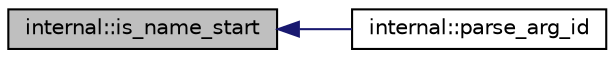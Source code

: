 digraph "internal::is_name_start"
{
  edge [fontname="Helvetica",fontsize="10",labelfontname="Helvetica",labelfontsize="10"];
  node [fontname="Helvetica",fontsize="10",shape=record];
  rankdir="LR";
  Node1 [label="internal::is_name_start",height=0.2,width=0.4,color="black", fillcolor="grey75", style="filled" fontcolor="black"];
  Node1 -> Node2 [dir="back",color="midnightblue",fontsize="10",style="solid",fontname="Helvetica"];
  Node2 [label="internal::parse_arg_id",height=0.2,width=0.4,color="black", fillcolor="white", style="filled",URL="$namespaceinternal.html#ab70d628c0f5dae9d547d62d424d45c2b"];
}
